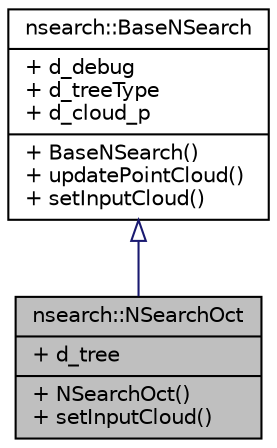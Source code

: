digraph "nsearch::NSearchOct"
{
  edge [fontname="Helvetica",fontsize="10",labelfontname="Helvetica",labelfontsize="10"];
  node [fontname="Helvetica",fontsize="10",shape=record];
  Node2 [label="{nsearch::NSearchOct\n|+ d_tree\l|+ NSearchOct()\l+ setInputCloud()\l}",height=0.2,width=0.4,color="black", fillcolor="grey75", style="filled", fontcolor="black"];
  Node3 -> Node2 [dir="back",color="midnightblue",fontsize="10",style="solid",arrowtail="onormal",fontname="Helvetica"];
  Node3 [label="{nsearch::BaseNSearch\n|+ d_debug\l+ d_treeType\l+ d_cloud_p\l|+ BaseNSearch()\l+ updatePointCloud()\l+ setInputCloud()\l}",height=0.2,width=0.4,color="black", fillcolor="white", style="filled",URL="$classnsearch_1_1BaseNSearch.html",tooltip="A class for nearest neighbor search. "];
}
